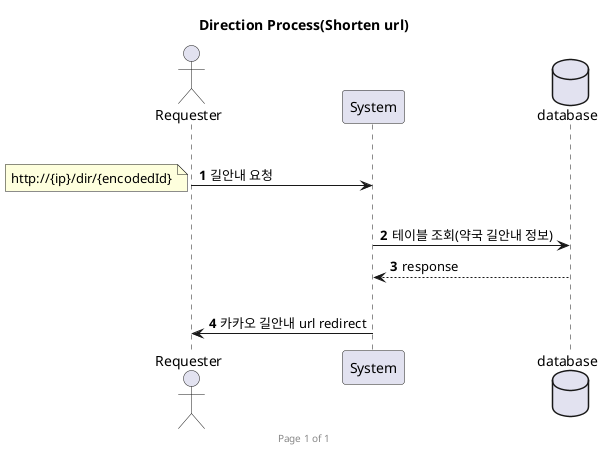 @startuml
'https://plantuml.com/sequence-diagram

autonumber

actor Requester

participant System
database database

title Direction Process(Shorten url)

|||

skinparam responseMessageBelowArrow true

Requester -> System: 길안내 요청
|||
note left: http://{ip}/dir/{encodedId}

System -> database: 테이블 조회(약국 길안내 정보)
database --> System: response
|||

System -> Requester: 카카오 길안내 url redirect

footer Page %page% of %lastpage%

@enduml